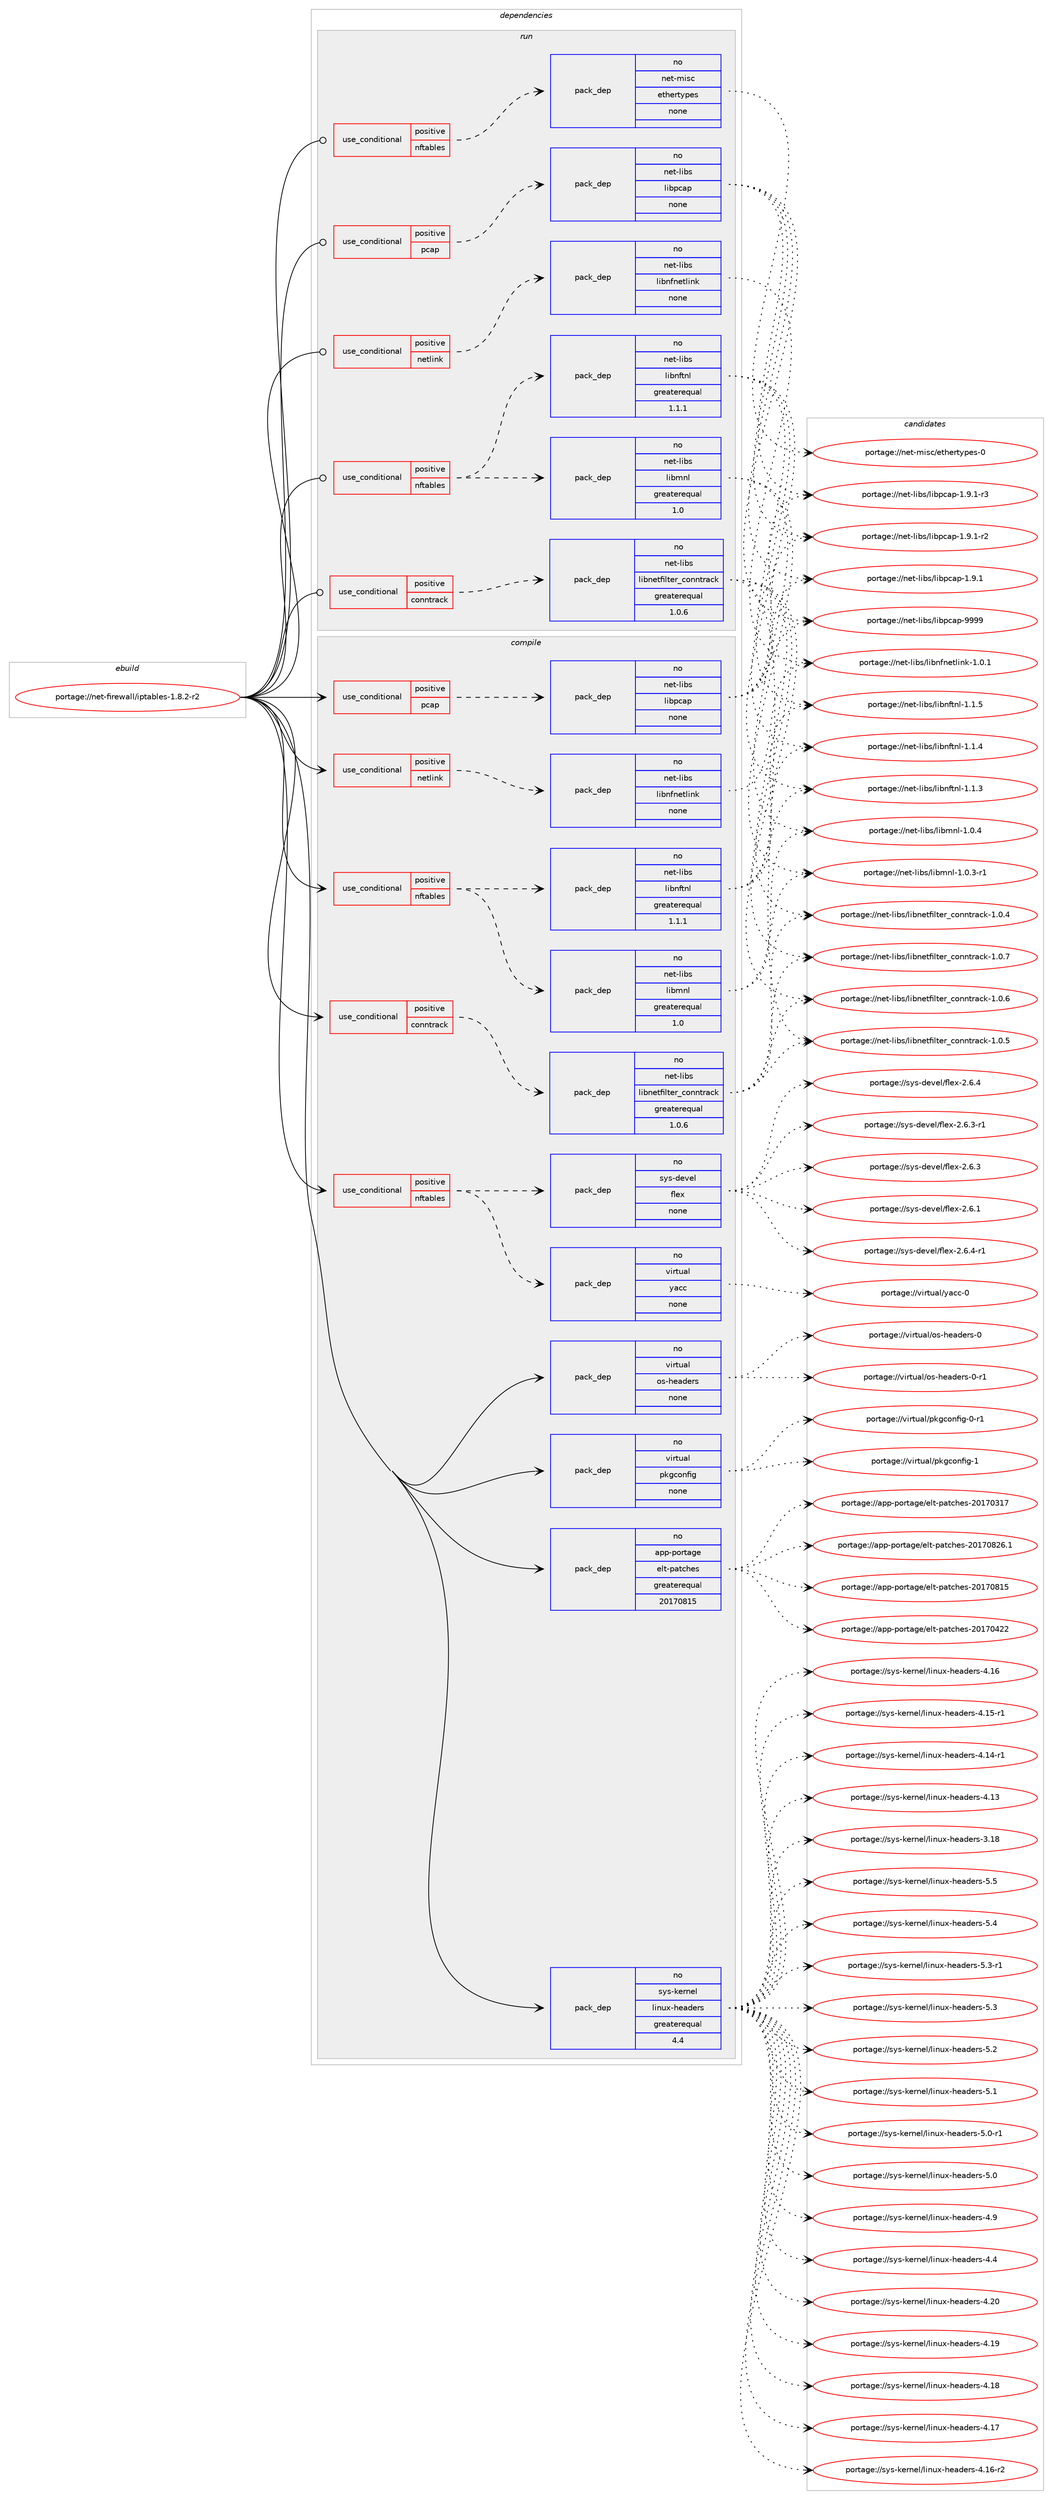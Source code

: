 digraph prolog {

# *************
# Graph options
# *************

newrank=true;
concentrate=true;
compound=true;
graph [rankdir=LR,fontname=Helvetica,fontsize=10,ranksep=1.5];#, ranksep=2.5, nodesep=0.2];
edge  [arrowhead=vee];
node  [fontname=Helvetica,fontsize=10];

# **********
# The ebuild
# **********

subgraph cluster_leftcol {
color=gray;
rank=same;
label=<<i>ebuild</i>>;
id [label="portage://net-firewall/iptables-1.8.2-r2", color=red, width=4, href="../net-firewall/iptables-1.8.2-r2.svg"];
}

# ****************
# The dependencies
# ****************

subgraph cluster_midcol {
color=gray;
label=<<i>dependencies</i>>;
subgraph cluster_compile {
fillcolor="#eeeeee";
style=filled;
label=<<i>compile</i>>;
subgraph cond18957 {
dependency87666 [label=<<TABLE BORDER="0" CELLBORDER="1" CELLSPACING="0" CELLPADDING="4"><TR><TD ROWSPAN="3" CELLPADDING="10">use_conditional</TD></TR><TR><TD>positive</TD></TR><TR><TD>conntrack</TD></TR></TABLE>>, shape=none, color=red];
subgraph pack67064 {
dependency87667 [label=<<TABLE BORDER="0" CELLBORDER="1" CELLSPACING="0" CELLPADDING="4" WIDTH="220"><TR><TD ROWSPAN="6" CELLPADDING="30">pack_dep</TD></TR><TR><TD WIDTH="110">no</TD></TR><TR><TD>net-libs</TD></TR><TR><TD>libnetfilter_conntrack</TD></TR><TR><TD>greaterequal</TD></TR><TR><TD>1.0.6</TD></TR></TABLE>>, shape=none, color=blue];
}
dependency87666:e -> dependency87667:w [weight=20,style="dashed",arrowhead="vee"];
}
id:e -> dependency87666:w [weight=20,style="solid",arrowhead="vee"];
subgraph cond18958 {
dependency87668 [label=<<TABLE BORDER="0" CELLBORDER="1" CELLSPACING="0" CELLPADDING="4"><TR><TD ROWSPAN="3" CELLPADDING="10">use_conditional</TD></TR><TR><TD>positive</TD></TR><TR><TD>netlink</TD></TR></TABLE>>, shape=none, color=red];
subgraph pack67065 {
dependency87669 [label=<<TABLE BORDER="0" CELLBORDER="1" CELLSPACING="0" CELLPADDING="4" WIDTH="220"><TR><TD ROWSPAN="6" CELLPADDING="30">pack_dep</TD></TR><TR><TD WIDTH="110">no</TD></TR><TR><TD>net-libs</TD></TR><TR><TD>libnfnetlink</TD></TR><TR><TD>none</TD></TR><TR><TD></TD></TR></TABLE>>, shape=none, color=blue];
}
dependency87668:e -> dependency87669:w [weight=20,style="dashed",arrowhead="vee"];
}
id:e -> dependency87668:w [weight=20,style="solid",arrowhead="vee"];
subgraph cond18959 {
dependency87670 [label=<<TABLE BORDER="0" CELLBORDER="1" CELLSPACING="0" CELLPADDING="4"><TR><TD ROWSPAN="3" CELLPADDING="10">use_conditional</TD></TR><TR><TD>positive</TD></TR><TR><TD>nftables</TD></TR></TABLE>>, shape=none, color=red];
subgraph pack67066 {
dependency87671 [label=<<TABLE BORDER="0" CELLBORDER="1" CELLSPACING="0" CELLPADDING="4" WIDTH="220"><TR><TD ROWSPAN="6" CELLPADDING="30">pack_dep</TD></TR><TR><TD WIDTH="110">no</TD></TR><TR><TD>net-libs</TD></TR><TR><TD>libmnl</TD></TR><TR><TD>greaterequal</TD></TR><TR><TD>1.0</TD></TR></TABLE>>, shape=none, color=blue];
}
dependency87670:e -> dependency87671:w [weight=20,style="dashed",arrowhead="vee"];
subgraph pack67067 {
dependency87672 [label=<<TABLE BORDER="0" CELLBORDER="1" CELLSPACING="0" CELLPADDING="4" WIDTH="220"><TR><TD ROWSPAN="6" CELLPADDING="30">pack_dep</TD></TR><TR><TD WIDTH="110">no</TD></TR><TR><TD>net-libs</TD></TR><TR><TD>libnftnl</TD></TR><TR><TD>greaterequal</TD></TR><TR><TD>1.1.1</TD></TR></TABLE>>, shape=none, color=blue];
}
dependency87670:e -> dependency87672:w [weight=20,style="dashed",arrowhead="vee"];
}
id:e -> dependency87670:w [weight=20,style="solid",arrowhead="vee"];
subgraph cond18960 {
dependency87673 [label=<<TABLE BORDER="0" CELLBORDER="1" CELLSPACING="0" CELLPADDING="4"><TR><TD ROWSPAN="3" CELLPADDING="10">use_conditional</TD></TR><TR><TD>positive</TD></TR><TR><TD>nftables</TD></TR></TABLE>>, shape=none, color=red];
subgraph pack67068 {
dependency87674 [label=<<TABLE BORDER="0" CELLBORDER="1" CELLSPACING="0" CELLPADDING="4" WIDTH="220"><TR><TD ROWSPAN="6" CELLPADDING="30">pack_dep</TD></TR><TR><TD WIDTH="110">no</TD></TR><TR><TD>sys-devel</TD></TR><TR><TD>flex</TD></TR><TR><TD>none</TD></TR><TR><TD></TD></TR></TABLE>>, shape=none, color=blue];
}
dependency87673:e -> dependency87674:w [weight=20,style="dashed",arrowhead="vee"];
subgraph pack67069 {
dependency87675 [label=<<TABLE BORDER="0" CELLBORDER="1" CELLSPACING="0" CELLPADDING="4" WIDTH="220"><TR><TD ROWSPAN="6" CELLPADDING="30">pack_dep</TD></TR><TR><TD WIDTH="110">no</TD></TR><TR><TD>virtual</TD></TR><TR><TD>yacc</TD></TR><TR><TD>none</TD></TR><TR><TD></TD></TR></TABLE>>, shape=none, color=blue];
}
dependency87673:e -> dependency87675:w [weight=20,style="dashed",arrowhead="vee"];
}
id:e -> dependency87673:w [weight=20,style="solid",arrowhead="vee"];
subgraph cond18961 {
dependency87676 [label=<<TABLE BORDER="0" CELLBORDER="1" CELLSPACING="0" CELLPADDING="4"><TR><TD ROWSPAN="3" CELLPADDING="10">use_conditional</TD></TR><TR><TD>positive</TD></TR><TR><TD>pcap</TD></TR></TABLE>>, shape=none, color=red];
subgraph pack67070 {
dependency87677 [label=<<TABLE BORDER="0" CELLBORDER="1" CELLSPACING="0" CELLPADDING="4" WIDTH="220"><TR><TD ROWSPAN="6" CELLPADDING="30">pack_dep</TD></TR><TR><TD WIDTH="110">no</TD></TR><TR><TD>net-libs</TD></TR><TR><TD>libpcap</TD></TR><TR><TD>none</TD></TR><TR><TD></TD></TR></TABLE>>, shape=none, color=blue];
}
dependency87676:e -> dependency87677:w [weight=20,style="dashed",arrowhead="vee"];
}
id:e -> dependency87676:w [weight=20,style="solid",arrowhead="vee"];
subgraph pack67071 {
dependency87678 [label=<<TABLE BORDER="0" CELLBORDER="1" CELLSPACING="0" CELLPADDING="4" WIDTH="220"><TR><TD ROWSPAN="6" CELLPADDING="30">pack_dep</TD></TR><TR><TD WIDTH="110">no</TD></TR><TR><TD>app-portage</TD></TR><TR><TD>elt-patches</TD></TR><TR><TD>greaterequal</TD></TR><TR><TD>20170815</TD></TR></TABLE>>, shape=none, color=blue];
}
id:e -> dependency87678:w [weight=20,style="solid",arrowhead="vee"];
subgraph pack67072 {
dependency87679 [label=<<TABLE BORDER="0" CELLBORDER="1" CELLSPACING="0" CELLPADDING="4" WIDTH="220"><TR><TD ROWSPAN="6" CELLPADDING="30">pack_dep</TD></TR><TR><TD WIDTH="110">no</TD></TR><TR><TD>sys-kernel</TD></TR><TR><TD>linux-headers</TD></TR><TR><TD>greaterequal</TD></TR><TR><TD>4.4</TD></TR></TABLE>>, shape=none, color=blue];
}
id:e -> dependency87679:w [weight=20,style="solid",arrowhead="vee"];
subgraph pack67073 {
dependency87680 [label=<<TABLE BORDER="0" CELLBORDER="1" CELLSPACING="0" CELLPADDING="4" WIDTH="220"><TR><TD ROWSPAN="6" CELLPADDING="30">pack_dep</TD></TR><TR><TD WIDTH="110">no</TD></TR><TR><TD>virtual</TD></TR><TR><TD>os-headers</TD></TR><TR><TD>none</TD></TR><TR><TD></TD></TR></TABLE>>, shape=none, color=blue];
}
id:e -> dependency87680:w [weight=20,style="solid",arrowhead="vee"];
subgraph pack67074 {
dependency87681 [label=<<TABLE BORDER="0" CELLBORDER="1" CELLSPACING="0" CELLPADDING="4" WIDTH="220"><TR><TD ROWSPAN="6" CELLPADDING="30">pack_dep</TD></TR><TR><TD WIDTH="110">no</TD></TR><TR><TD>virtual</TD></TR><TR><TD>pkgconfig</TD></TR><TR><TD>none</TD></TR><TR><TD></TD></TR></TABLE>>, shape=none, color=blue];
}
id:e -> dependency87681:w [weight=20,style="solid",arrowhead="vee"];
}
subgraph cluster_compileandrun {
fillcolor="#eeeeee";
style=filled;
label=<<i>compile and run</i>>;
}
subgraph cluster_run {
fillcolor="#eeeeee";
style=filled;
label=<<i>run</i>>;
subgraph cond18962 {
dependency87682 [label=<<TABLE BORDER="0" CELLBORDER="1" CELLSPACING="0" CELLPADDING="4"><TR><TD ROWSPAN="3" CELLPADDING="10">use_conditional</TD></TR><TR><TD>positive</TD></TR><TR><TD>conntrack</TD></TR></TABLE>>, shape=none, color=red];
subgraph pack67075 {
dependency87683 [label=<<TABLE BORDER="0" CELLBORDER="1" CELLSPACING="0" CELLPADDING="4" WIDTH="220"><TR><TD ROWSPAN="6" CELLPADDING="30">pack_dep</TD></TR><TR><TD WIDTH="110">no</TD></TR><TR><TD>net-libs</TD></TR><TR><TD>libnetfilter_conntrack</TD></TR><TR><TD>greaterequal</TD></TR><TR><TD>1.0.6</TD></TR></TABLE>>, shape=none, color=blue];
}
dependency87682:e -> dependency87683:w [weight=20,style="dashed",arrowhead="vee"];
}
id:e -> dependency87682:w [weight=20,style="solid",arrowhead="odot"];
subgraph cond18963 {
dependency87684 [label=<<TABLE BORDER="0" CELLBORDER="1" CELLSPACING="0" CELLPADDING="4"><TR><TD ROWSPAN="3" CELLPADDING="10">use_conditional</TD></TR><TR><TD>positive</TD></TR><TR><TD>netlink</TD></TR></TABLE>>, shape=none, color=red];
subgraph pack67076 {
dependency87685 [label=<<TABLE BORDER="0" CELLBORDER="1" CELLSPACING="0" CELLPADDING="4" WIDTH="220"><TR><TD ROWSPAN="6" CELLPADDING="30">pack_dep</TD></TR><TR><TD WIDTH="110">no</TD></TR><TR><TD>net-libs</TD></TR><TR><TD>libnfnetlink</TD></TR><TR><TD>none</TD></TR><TR><TD></TD></TR></TABLE>>, shape=none, color=blue];
}
dependency87684:e -> dependency87685:w [weight=20,style="dashed",arrowhead="vee"];
}
id:e -> dependency87684:w [weight=20,style="solid",arrowhead="odot"];
subgraph cond18964 {
dependency87686 [label=<<TABLE BORDER="0" CELLBORDER="1" CELLSPACING="0" CELLPADDING="4"><TR><TD ROWSPAN="3" CELLPADDING="10">use_conditional</TD></TR><TR><TD>positive</TD></TR><TR><TD>nftables</TD></TR></TABLE>>, shape=none, color=red];
subgraph pack67077 {
dependency87687 [label=<<TABLE BORDER="0" CELLBORDER="1" CELLSPACING="0" CELLPADDING="4" WIDTH="220"><TR><TD ROWSPAN="6" CELLPADDING="30">pack_dep</TD></TR><TR><TD WIDTH="110">no</TD></TR><TR><TD>net-libs</TD></TR><TR><TD>libmnl</TD></TR><TR><TD>greaterequal</TD></TR><TR><TD>1.0</TD></TR></TABLE>>, shape=none, color=blue];
}
dependency87686:e -> dependency87687:w [weight=20,style="dashed",arrowhead="vee"];
subgraph pack67078 {
dependency87688 [label=<<TABLE BORDER="0" CELLBORDER="1" CELLSPACING="0" CELLPADDING="4" WIDTH="220"><TR><TD ROWSPAN="6" CELLPADDING="30">pack_dep</TD></TR><TR><TD WIDTH="110">no</TD></TR><TR><TD>net-libs</TD></TR><TR><TD>libnftnl</TD></TR><TR><TD>greaterequal</TD></TR><TR><TD>1.1.1</TD></TR></TABLE>>, shape=none, color=blue];
}
dependency87686:e -> dependency87688:w [weight=20,style="dashed",arrowhead="vee"];
}
id:e -> dependency87686:w [weight=20,style="solid",arrowhead="odot"];
subgraph cond18965 {
dependency87689 [label=<<TABLE BORDER="0" CELLBORDER="1" CELLSPACING="0" CELLPADDING="4"><TR><TD ROWSPAN="3" CELLPADDING="10">use_conditional</TD></TR><TR><TD>positive</TD></TR><TR><TD>nftables</TD></TR></TABLE>>, shape=none, color=red];
subgraph pack67079 {
dependency87690 [label=<<TABLE BORDER="0" CELLBORDER="1" CELLSPACING="0" CELLPADDING="4" WIDTH="220"><TR><TD ROWSPAN="6" CELLPADDING="30">pack_dep</TD></TR><TR><TD WIDTH="110">no</TD></TR><TR><TD>net-misc</TD></TR><TR><TD>ethertypes</TD></TR><TR><TD>none</TD></TR><TR><TD></TD></TR></TABLE>>, shape=none, color=blue];
}
dependency87689:e -> dependency87690:w [weight=20,style="dashed",arrowhead="vee"];
}
id:e -> dependency87689:w [weight=20,style="solid",arrowhead="odot"];
subgraph cond18966 {
dependency87691 [label=<<TABLE BORDER="0" CELLBORDER="1" CELLSPACING="0" CELLPADDING="4"><TR><TD ROWSPAN="3" CELLPADDING="10">use_conditional</TD></TR><TR><TD>positive</TD></TR><TR><TD>pcap</TD></TR></TABLE>>, shape=none, color=red];
subgraph pack67080 {
dependency87692 [label=<<TABLE BORDER="0" CELLBORDER="1" CELLSPACING="0" CELLPADDING="4" WIDTH="220"><TR><TD ROWSPAN="6" CELLPADDING="30">pack_dep</TD></TR><TR><TD WIDTH="110">no</TD></TR><TR><TD>net-libs</TD></TR><TR><TD>libpcap</TD></TR><TR><TD>none</TD></TR><TR><TD></TD></TR></TABLE>>, shape=none, color=blue];
}
dependency87691:e -> dependency87692:w [weight=20,style="dashed",arrowhead="vee"];
}
id:e -> dependency87691:w [weight=20,style="solid",arrowhead="odot"];
}
}

# **************
# The candidates
# **************

subgraph cluster_choices {
rank=same;
color=gray;
label=<<i>candidates</i>>;

subgraph choice67064 {
color=black;
nodesep=1;
choice1101011164510810598115471081059811010111610210510811610111495991111101101161149799107454946484655 [label="portage://net-libs/libnetfilter_conntrack-1.0.7", color=red, width=4,href="../net-libs/libnetfilter_conntrack-1.0.7.svg"];
choice1101011164510810598115471081059811010111610210510811610111495991111101101161149799107454946484654 [label="portage://net-libs/libnetfilter_conntrack-1.0.6", color=red, width=4,href="../net-libs/libnetfilter_conntrack-1.0.6.svg"];
choice1101011164510810598115471081059811010111610210510811610111495991111101101161149799107454946484653 [label="portage://net-libs/libnetfilter_conntrack-1.0.5", color=red, width=4,href="../net-libs/libnetfilter_conntrack-1.0.5.svg"];
choice1101011164510810598115471081059811010111610210510811610111495991111101101161149799107454946484652 [label="portage://net-libs/libnetfilter_conntrack-1.0.4", color=red, width=4,href="../net-libs/libnetfilter_conntrack-1.0.4.svg"];
dependency87667:e -> choice1101011164510810598115471081059811010111610210510811610111495991111101101161149799107454946484655:w [style=dotted,weight="100"];
dependency87667:e -> choice1101011164510810598115471081059811010111610210510811610111495991111101101161149799107454946484654:w [style=dotted,weight="100"];
dependency87667:e -> choice1101011164510810598115471081059811010111610210510811610111495991111101101161149799107454946484653:w [style=dotted,weight="100"];
dependency87667:e -> choice1101011164510810598115471081059811010111610210510811610111495991111101101161149799107454946484652:w [style=dotted,weight="100"];
}
subgraph choice67065 {
color=black;
nodesep=1;
choice11010111645108105981154710810598110102110101116108105110107454946484649 [label="portage://net-libs/libnfnetlink-1.0.1", color=red, width=4,href="../net-libs/libnfnetlink-1.0.1.svg"];
dependency87669:e -> choice11010111645108105981154710810598110102110101116108105110107454946484649:w [style=dotted,weight="100"];
}
subgraph choice67066 {
color=black;
nodesep=1;
choice11010111645108105981154710810598109110108454946484652 [label="portage://net-libs/libmnl-1.0.4", color=red, width=4,href="../net-libs/libmnl-1.0.4.svg"];
choice110101116451081059811547108105981091101084549464846514511449 [label="portage://net-libs/libmnl-1.0.3-r1", color=red, width=4,href="../net-libs/libmnl-1.0.3-r1.svg"];
dependency87671:e -> choice11010111645108105981154710810598109110108454946484652:w [style=dotted,weight="100"];
dependency87671:e -> choice110101116451081059811547108105981091101084549464846514511449:w [style=dotted,weight="100"];
}
subgraph choice67067 {
color=black;
nodesep=1;
choice11010111645108105981154710810598110102116110108454946494653 [label="portage://net-libs/libnftnl-1.1.5", color=red, width=4,href="../net-libs/libnftnl-1.1.5.svg"];
choice11010111645108105981154710810598110102116110108454946494652 [label="portage://net-libs/libnftnl-1.1.4", color=red, width=4,href="../net-libs/libnftnl-1.1.4.svg"];
choice11010111645108105981154710810598110102116110108454946494651 [label="portage://net-libs/libnftnl-1.1.3", color=red, width=4,href="../net-libs/libnftnl-1.1.3.svg"];
dependency87672:e -> choice11010111645108105981154710810598110102116110108454946494653:w [style=dotted,weight="100"];
dependency87672:e -> choice11010111645108105981154710810598110102116110108454946494652:w [style=dotted,weight="100"];
dependency87672:e -> choice11010111645108105981154710810598110102116110108454946494651:w [style=dotted,weight="100"];
}
subgraph choice67068 {
color=black;
nodesep=1;
choice11512111545100101118101108471021081011204550465446524511449 [label="portage://sys-devel/flex-2.6.4-r1", color=red, width=4,href="../sys-devel/flex-2.6.4-r1.svg"];
choice1151211154510010111810110847102108101120455046544652 [label="portage://sys-devel/flex-2.6.4", color=red, width=4,href="../sys-devel/flex-2.6.4.svg"];
choice11512111545100101118101108471021081011204550465446514511449 [label="portage://sys-devel/flex-2.6.3-r1", color=red, width=4,href="../sys-devel/flex-2.6.3-r1.svg"];
choice1151211154510010111810110847102108101120455046544651 [label="portage://sys-devel/flex-2.6.3", color=red, width=4,href="../sys-devel/flex-2.6.3.svg"];
choice1151211154510010111810110847102108101120455046544649 [label="portage://sys-devel/flex-2.6.1", color=red, width=4,href="../sys-devel/flex-2.6.1.svg"];
dependency87674:e -> choice11512111545100101118101108471021081011204550465446524511449:w [style=dotted,weight="100"];
dependency87674:e -> choice1151211154510010111810110847102108101120455046544652:w [style=dotted,weight="100"];
dependency87674:e -> choice11512111545100101118101108471021081011204550465446514511449:w [style=dotted,weight="100"];
dependency87674:e -> choice1151211154510010111810110847102108101120455046544651:w [style=dotted,weight="100"];
dependency87674:e -> choice1151211154510010111810110847102108101120455046544649:w [style=dotted,weight="100"];
}
subgraph choice67069 {
color=black;
nodesep=1;
choice11810511411611797108471219799994548 [label="portage://virtual/yacc-0", color=red, width=4,href="../virtual/yacc-0.svg"];
dependency87675:e -> choice11810511411611797108471219799994548:w [style=dotted,weight="100"];
}
subgraph choice67070 {
color=black;
nodesep=1;
choice1101011164510810598115471081059811299971124557575757 [label="portage://net-libs/libpcap-9999", color=red, width=4,href="../net-libs/libpcap-9999.svg"];
choice1101011164510810598115471081059811299971124549465746494511451 [label="portage://net-libs/libpcap-1.9.1-r3", color=red, width=4,href="../net-libs/libpcap-1.9.1-r3.svg"];
choice1101011164510810598115471081059811299971124549465746494511450 [label="portage://net-libs/libpcap-1.9.1-r2", color=red, width=4,href="../net-libs/libpcap-1.9.1-r2.svg"];
choice110101116451081059811547108105981129997112454946574649 [label="portage://net-libs/libpcap-1.9.1", color=red, width=4,href="../net-libs/libpcap-1.9.1.svg"];
dependency87677:e -> choice1101011164510810598115471081059811299971124557575757:w [style=dotted,weight="100"];
dependency87677:e -> choice1101011164510810598115471081059811299971124549465746494511451:w [style=dotted,weight="100"];
dependency87677:e -> choice1101011164510810598115471081059811299971124549465746494511450:w [style=dotted,weight="100"];
dependency87677:e -> choice110101116451081059811547108105981129997112454946574649:w [style=dotted,weight="100"];
}
subgraph choice67071 {
color=black;
nodesep=1;
choice971121124511211111411697103101471011081164511297116991041011154550484955485650544649 [label="portage://app-portage/elt-patches-20170826.1", color=red, width=4,href="../app-portage/elt-patches-20170826.1.svg"];
choice97112112451121111141169710310147101108116451129711699104101115455048495548564953 [label="portage://app-portage/elt-patches-20170815", color=red, width=4,href="../app-portage/elt-patches-20170815.svg"];
choice97112112451121111141169710310147101108116451129711699104101115455048495548525050 [label="portage://app-portage/elt-patches-20170422", color=red, width=4,href="../app-portage/elt-patches-20170422.svg"];
choice97112112451121111141169710310147101108116451129711699104101115455048495548514955 [label="portage://app-portage/elt-patches-20170317", color=red, width=4,href="../app-portage/elt-patches-20170317.svg"];
dependency87678:e -> choice971121124511211111411697103101471011081164511297116991041011154550484955485650544649:w [style=dotted,weight="100"];
dependency87678:e -> choice97112112451121111141169710310147101108116451129711699104101115455048495548564953:w [style=dotted,weight="100"];
dependency87678:e -> choice97112112451121111141169710310147101108116451129711699104101115455048495548525050:w [style=dotted,weight="100"];
dependency87678:e -> choice97112112451121111141169710310147101108116451129711699104101115455048495548514955:w [style=dotted,weight="100"];
}
subgraph choice67072 {
color=black;
nodesep=1;
choice1151211154510710111411010110847108105110117120451041019710010111411545534653 [label="portage://sys-kernel/linux-headers-5.5", color=red, width=4,href="../sys-kernel/linux-headers-5.5.svg"];
choice1151211154510710111411010110847108105110117120451041019710010111411545534652 [label="portage://sys-kernel/linux-headers-5.4", color=red, width=4,href="../sys-kernel/linux-headers-5.4.svg"];
choice11512111545107101114110101108471081051101171204510410197100101114115455346514511449 [label="portage://sys-kernel/linux-headers-5.3-r1", color=red, width=4,href="../sys-kernel/linux-headers-5.3-r1.svg"];
choice1151211154510710111411010110847108105110117120451041019710010111411545534651 [label="portage://sys-kernel/linux-headers-5.3", color=red, width=4,href="../sys-kernel/linux-headers-5.3.svg"];
choice1151211154510710111411010110847108105110117120451041019710010111411545534650 [label="portage://sys-kernel/linux-headers-5.2", color=red, width=4,href="../sys-kernel/linux-headers-5.2.svg"];
choice1151211154510710111411010110847108105110117120451041019710010111411545534649 [label="portage://sys-kernel/linux-headers-5.1", color=red, width=4,href="../sys-kernel/linux-headers-5.1.svg"];
choice11512111545107101114110101108471081051101171204510410197100101114115455346484511449 [label="portage://sys-kernel/linux-headers-5.0-r1", color=red, width=4,href="../sys-kernel/linux-headers-5.0-r1.svg"];
choice1151211154510710111411010110847108105110117120451041019710010111411545534648 [label="portage://sys-kernel/linux-headers-5.0", color=red, width=4,href="../sys-kernel/linux-headers-5.0.svg"];
choice1151211154510710111411010110847108105110117120451041019710010111411545524657 [label="portage://sys-kernel/linux-headers-4.9", color=red, width=4,href="../sys-kernel/linux-headers-4.9.svg"];
choice1151211154510710111411010110847108105110117120451041019710010111411545524652 [label="portage://sys-kernel/linux-headers-4.4", color=red, width=4,href="../sys-kernel/linux-headers-4.4.svg"];
choice115121115451071011141101011084710810511011712045104101971001011141154552465048 [label="portage://sys-kernel/linux-headers-4.20", color=red, width=4,href="../sys-kernel/linux-headers-4.20.svg"];
choice115121115451071011141101011084710810511011712045104101971001011141154552464957 [label="portage://sys-kernel/linux-headers-4.19", color=red, width=4,href="../sys-kernel/linux-headers-4.19.svg"];
choice115121115451071011141101011084710810511011712045104101971001011141154552464956 [label="portage://sys-kernel/linux-headers-4.18", color=red, width=4,href="../sys-kernel/linux-headers-4.18.svg"];
choice115121115451071011141101011084710810511011712045104101971001011141154552464955 [label="portage://sys-kernel/linux-headers-4.17", color=red, width=4,href="../sys-kernel/linux-headers-4.17.svg"];
choice1151211154510710111411010110847108105110117120451041019710010111411545524649544511450 [label="portage://sys-kernel/linux-headers-4.16-r2", color=red, width=4,href="../sys-kernel/linux-headers-4.16-r2.svg"];
choice115121115451071011141101011084710810511011712045104101971001011141154552464954 [label="portage://sys-kernel/linux-headers-4.16", color=red, width=4,href="../sys-kernel/linux-headers-4.16.svg"];
choice1151211154510710111411010110847108105110117120451041019710010111411545524649534511449 [label="portage://sys-kernel/linux-headers-4.15-r1", color=red, width=4,href="../sys-kernel/linux-headers-4.15-r1.svg"];
choice1151211154510710111411010110847108105110117120451041019710010111411545524649524511449 [label="portage://sys-kernel/linux-headers-4.14-r1", color=red, width=4,href="../sys-kernel/linux-headers-4.14-r1.svg"];
choice115121115451071011141101011084710810511011712045104101971001011141154552464951 [label="portage://sys-kernel/linux-headers-4.13", color=red, width=4,href="../sys-kernel/linux-headers-4.13.svg"];
choice115121115451071011141101011084710810511011712045104101971001011141154551464956 [label="portage://sys-kernel/linux-headers-3.18", color=red, width=4,href="../sys-kernel/linux-headers-3.18.svg"];
dependency87679:e -> choice1151211154510710111411010110847108105110117120451041019710010111411545534653:w [style=dotted,weight="100"];
dependency87679:e -> choice1151211154510710111411010110847108105110117120451041019710010111411545534652:w [style=dotted,weight="100"];
dependency87679:e -> choice11512111545107101114110101108471081051101171204510410197100101114115455346514511449:w [style=dotted,weight="100"];
dependency87679:e -> choice1151211154510710111411010110847108105110117120451041019710010111411545534651:w [style=dotted,weight="100"];
dependency87679:e -> choice1151211154510710111411010110847108105110117120451041019710010111411545534650:w [style=dotted,weight="100"];
dependency87679:e -> choice1151211154510710111411010110847108105110117120451041019710010111411545534649:w [style=dotted,weight="100"];
dependency87679:e -> choice11512111545107101114110101108471081051101171204510410197100101114115455346484511449:w [style=dotted,weight="100"];
dependency87679:e -> choice1151211154510710111411010110847108105110117120451041019710010111411545534648:w [style=dotted,weight="100"];
dependency87679:e -> choice1151211154510710111411010110847108105110117120451041019710010111411545524657:w [style=dotted,weight="100"];
dependency87679:e -> choice1151211154510710111411010110847108105110117120451041019710010111411545524652:w [style=dotted,weight="100"];
dependency87679:e -> choice115121115451071011141101011084710810511011712045104101971001011141154552465048:w [style=dotted,weight="100"];
dependency87679:e -> choice115121115451071011141101011084710810511011712045104101971001011141154552464957:w [style=dotted,weight="100"];
dependency87679:e -> choice115121115451071011141101011084710810511011712045104101971001011141154552464956:w [style=dotted,weight="100"];
dependency87679:e -> choice115121115451071011141101011084710810511011712045104101971001011141154552464955:w [style=dotted,weight="100"];
dependency87679:e -> choice1151211154510710111411010110847108105110117120451041019710010111411545524649544511450:w [style=dotted,weight="100"];
dependency87679:e -> choice115121115451071011141101011084710810511011712045104101971001011141154552464954:w [style=dotted,weight="100"];
dependency87679:e -> choice1151211154510710111411010110847108105110117120451041019710010111411545524649534511449:w [style=dotted,weight="100"];
dependency87679:e -> choice1151211154510710111411010110847108105110117120451041019710010111411545524649524511449:w [style=dotted,weight="100"];
dependency87679:e -> choice115121115451071011141101011084710810511011712045104101971001011141154552464951:w [style=dotted,weight="100"];
dependency87679:e -> choice115121115451071011141101011084710810511011712045104101971001011141154551464956:w [style=dotted,weight="100"];
}
subgraph choice67073 {
color=black;
nodesep=1;
choice1181051141161179710847111115451041019710010111411545484511449 [label="portage://virtual/os-headers-0-r1", color=red, width=4,href="../virtual/os-headers-0-r1.svg"];
choice118105114116117971084711111545104101971001011141154548 [label="portage://virtual/os-headers-0", color=red, width=4,href="../virtual/os-headers-0.svg"];
dependency87680:e -> choice1181051141161179710847111115451041019710010111411545484511449:w [style=dotted,weight="100"];
dependency87680:e -> choice118105114116117971084711111545104101971001011141154548:w [style=dotted,weight="100"];
}
subgraph choice67074 {
color=black;
nodesep=1;
choice1181051141161179710847112107103991111101021051034549 [label="portage://virtual/pkgconfig-1", color=red, width=4,href="../virtual/pkgconfig-1.svg"];
choice11810511411611797108471121071039911111010210510345484511449 [label="portage://virtual/pkgconfig-0-r1", color=red, width=4,href="../virtual/pkgconfig-0-r1.svg"];
dependency87681:e -> choice1181051141161179710847112107103991111101021051034549:w [style=dotted,weight="100"];
dependency87681:e -> choice11810511411611797108471121071039911111010210510345484511449:w [style=dotted,weight="100"];
}
subgraph choice67075 {
color=black;
nodesep=1;
choice1101011164510810598115471081059811010111610210510811610111495991111101101161149799107454946484655 [label="portage://net-libs/libnetfilter_conntrack-1.0.7", color=red, width=4,href="../net-libs/libnetfilter_conntrack-1.0.7.svg"];
choice1101011164510810598115471081059811010111610210510811610111495991111101101161149799107454946484654 [label="portage://net-libs/libnetfilter_conntrack-1.0.6", color=red, width=4,href="../net-libs/libnetfilter_conntrack-1.0.6.svg"];
choice1101011164510810598115471081059811010111610210510811610111495991111101101161149799107454946484653 [label="portage://net-libs/libnetfilter_conntrack-1.0.5", color=red, width=4,href="../net-libs/libnetfilter_conntrack-1.0.5.svg"];
choice1101011164510810598115471081059811010111610210510811610111495991111101101161149799107454946484652 [label="portage://net-libs/libnetfilter_conntrack-1.0.4", color=red, width=4,href="../net-libs/libnetfilter_conntrack-1.0.4.svg"];
dependency87683:e -> choice1101011164510810598115471081059811010111610210510811610111495991111101101161149799107454946484655:w [style=dotted,weight="100"];
dependency87683:e -> choice1101011164510810598115471081059811010111610210510811610111495991111101101161149799107454946484654:w [style=dotted,weight="100"];
dependency87683:e -> choice1101011164510810598115471081059811010111610210510811610111495991111101101161149799107454946484653:w [style=dotted,weight="100"];
dependency87683:e -> choice1101011164510810598115471081059811010111610210510811610111495991111101101161149799107454946484652:w [style=dotted,weight="100"];
}
subgraph choice67076 {
color=black;
nodesep=1;
choice11010111645108105981154710810598110102110101116108105110107454946484649 [label="portage://net-libs/libnfnetlink-1.0.1", color=red, width=4,href="../net-libs/libnfnetlink-1.0.1.svg"];
dependency87685:e -> choice11010111645108105981154710810598110102110101116108105110107454946484649:w [style=dotted,weight="100"];
}
subgraph choice67077 {
color=black;
nodesep=1;
choice11010111645108105981154710810598109110108454946484652 [label="portage://net-libs/libmnl-1.0.4", color=red, width=4,href="../net-libs/libmnl-1.0.4.svg"];
choice110101116451081059811547108105981091101084549464846514511449 [label="portage://net-libs/libmnl-1.0.3-r1", color=red, width=4,href="../net-libs/libmnl-1.0.3-r1.svg"];
dependency87687:e -> choice11010111645108105981154710810598109110108454946484652:w [style=dotted,weight="100"];
dependency87687:e -> choice110101116451081059811547108105981091101084549464846514511449:w [style=dotted,weight="100"];
}
subgraph choice67078 {
color=black;
nodesep=1;
choice11010111645108105981154710810598110102116110108454946494653 [label="portage://net-libs/libnftnl-1.1.5", color=red, width=4,href="../net-libs/libnftnl-1.1.5.svg"];
choice11010111645108105981154710810598110102116110108454946494652 [label="portage://net-libs/libnftnl-1.1.4", color=red, width=4,href="../net-libs/libnftnl-1.1.4.svg"];
choice11010111645108105981154710810598110102116110108454946494651 [label="portage://net-libs/libnftnl-1.1.3", color=red, width=4,href="../net-libs/libnftnl-1.1.3.svg"];
dependency87688:e -> choice11010111645108105981154710810598110102116110108454946494653:w [style=dotted,weight="100"];
dependency87688:e -> choice11010111645108105981154710810598110102116110108454946494652:w [style=dotted,weight="100"];
dependency87688:e -> choice11010111645108105981154710810598110102116110108454946494651:w [style=dotted,weight="100"];
}
subgraph choice67079 {
color=black;
nodesep=1;
choice1101011164510910511599471011161041011141161211121011154548 [label="portage://net-misc/ethertypes-0", color=red, width=4,href="../net-misc/ethertypes-0.svg"];
dependency87690:e -> choice1101011164510910511599471011161041011141161211121011154548:w [style=dotted,weight="100"];
}
subgraph choice67080 {
color=black;
nodesep=1;
choice1101011164510810598115471081059811299971124557575757 [label="portage://net-libs/libpcap-9999", color=red, width=4,href="../net-libs/libpcap-9999.svg"];
choice1101011164510810598115471081059811299971124549465746494511451 [label="portage://net-libs/libpcap-1.9.1-r3", color=red, width=4,href="../net-libs/libpcap-1.9.1-r3.svg"];
choice1101011164510810598115471081059811299971124549465746494511450 [label="portage://net-libs/libpcap-1.9.1-r2", color=red, width=4,href="../net-libs/libpcap-1.9.1-r2.svg"];
choice110101116451081059811547108105981129997112454946574649 [label="portage://net-libs/libpcap-1.9.1", color=red, width=4,href="../net-libs/libpcap-1.9.1.svg"];
dependency87692:e -> choice1101011164510810598115471081059811299971124557575757:w [style=dotted,weight="100"];
dependency87692:e -> choice1101011164510810598115471081059811299971124549465746494511451:w [style=dotted,weight="100"];
dependency87692:e -> choice1101011164510810598115471081059811299971124549465746494511450:w [style=dotted,weight="100"];
dependency87692:e -> choice110101116451081059811547108105981129997112454946574649:w [style=dotted,weight="100"];
}
}

}
